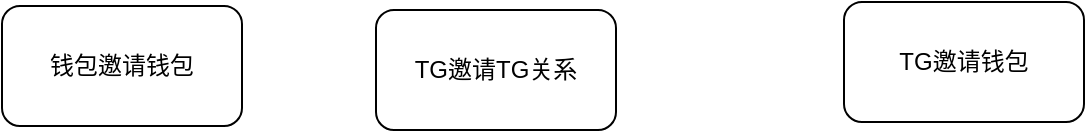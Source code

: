 <mxfile version="24.7.8">
  <diagram name="第 1 页" id="egBLcdX35IPSmA7WT4uO">
    <mxGraphModel dx="1588" dy="577" grid="0" gridSize="10" guides="1" tooltips="1" connect="1" arrows="1" fold="1" page="1" pageScale="1" pageWidth="827" pageHeight="1169" math="0" shadow="0">
      <root>
        <mxCell id="0" />
        <mxCell id="1" parent="0" />
        <mxCell id="ddbW5WqdH6-q980GdxAR-2" value="TG邀请TG关系" style="rounded=1;whiteSpace=wrap;html=1;" vertex="1" parent="1">
          <mxGeometry x="367" y="133" width="120" height="60" as="geometry" />
        </mxCell>
        <mxCell id="ddbW5WqdH6-q980GdxAR-4" value="钱包邀请钱包" style="rounded=1;whiteSpace=wrap;html=1;" vertex="1" parent="1">
          <mxGeometry x="180" y="131" width="120" height="60" as="geometry" />
        </mxCell>
        <mxCell id="ddbW5WqdH6-q980GdxAR-5" value="TG邀请钱包" style="rounded=1;whiteSpace=wrap;html=1;" vertex="1" parent="1">
          <mxGeometry x="601" y="129" width="120" height="60" as="geometry" />
        </mxCell>
      </root>
    </mxGraphModel>
  </diagram>
</mxfile>
